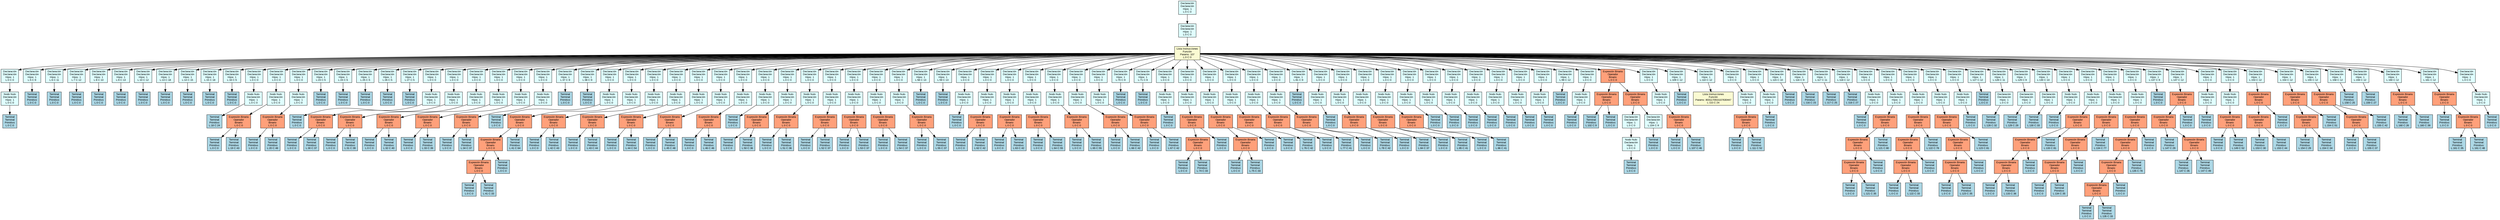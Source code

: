digraph AST {
    rankdir=TB;
    node [shape=box, style=filled, fontname="Arial", fontsize=10];
    edge [fontname="Arial", fontsize=8];
    
    node0 [label="Declaración\nDeclaración\nHijos: 1\nL:0 C:0", fillcolor="lightcyan"];
    node1 [label="Declaración\nDeclaración\nHijos: 1\nL:0 C:0", fillcolor="lightcyan"];
    node0 -> node1;
    node2 [label="Lista Instrucciones\nFunción\nParams: 107\nL:0 C:0", fillcolor="lightgoldenrodyellow"];
    node1 -> node2;
    node3 [label="Declaración\nDeclaración\nHijos: 1\nL:0 C:0", fillcolor="lightcyan"];
    node2 -> node3;
    node4 [label="Nodo Nulo\nDeclaración\nHijos: 1\nL:0 C:0", fillcolor="lightcyan"];
    node3 -> node4;
    node5 [label="Terminal\nTerminal\nPrimitivo\nL:0 C:0", fillcolor="lightblue"];
    node4 -> node5;
    node6 [label="Declaración\nDeclaración\nHijos: 1\nL:5 C:9", fillcolor="lightcyan"];
    node2 -> node6;
    node7 [label="Terminal\nTerminal\nPrimitivo\nL:0 C:0", fillcolor="lightblue"];
    node6 -> node7;
    node8 [label="Declaración\nDeclaración\nHijos: 1\nL:6 C:11", fillcolor="lightcyan"];
    node2 -> node8;
    node9 [label="Terminal\nTerminal\nPrimitivo\nL:0 C:0", fillcolor="lightblue"];
    node8 -> node9;
    node10 [label="Declaración\nDeclaración\nHijos: 1\nL:7 C:12", fillcolor="lightcyan"];
    node2 -> node10;
    node11 [label="Terminal\nTerminal\nPrimitivo\nL:0 C:0", fillcolor="lightblue"];
    node10 -> node11;
    node12 [label="Declaración\nDeclaración\nHijos: 1\nL:8 C:10", fillcolor="lightcyan"];
    node2 -> node12;
    node13 [label="Terminal\nTerminal\nPrimitivo\nL:0 C:0", fillcolor="lightblue"];
    node12 -> node13;
    node14 [label="Declaración\nDeclaración\nHijos: 1\nL:9 C:13", fillcolor="lightcyan"];
    node2 -> node14;
    node15 [label="Terminal\nTerminal\nPrimitivo\nL:0 C:0", fillcolor="lightblue"];
    node14 -> node15;
    node16 [label="Declaración\nDeclaración\nHijos: 1\nL:10 C:12", fillcolor="lightcyan"];
    node2 -> node16;
    node17 [label="Terminal\nTerminal\nPrimitivo\nL:0 C:0", fillcolor="lightblue"];
    node16 -> node17;
    node18 [label="Declaración\nDeclaración\nHijos: 1\nL:13 C:18", fillcolor="lightcyan"];
    node2 -> node18;
    node19 [label="Terminal\nTerminal\nPrimitivo\nL:0 C:0", fillcolor="lightblue"];
    node18 -> node19;
    node20 [label="Declaración\nDeclaración\nHijos: 1\nL:14 C:15", fillcolor="lightcyan"];
    node2 -> node20;
    node21 [label="Terminal\nTerminal\nPrimitivo\nL:0 C:0", fillcolor="lightblue"];
    node20 -> node21;
    node22 [label="Declaración\nDeclaración\nHijos: 1\nL:15 C:18", fillcolor="lightcyan"];
    node2 -> node22;
    node23 [label="Terminal\nTerminal\nPrimitivo\nL:0 C:0", fillcolor="lightblue"];
    node22 -> node23;
    node24 [label="Declaración\nDeclaración\nHijos: 1\nL:16 C:5", fillcolor="lightcyan"];
    node2 -> node24;
    node25 [label="Terminal\nTerminal\nPrimitivo\nL:0 C:0", fillcolor="lightblue"];
    node24 -> node25;
    node26 [label="Declaración\nDeclaración\nHijos: 1\nL:0 C:0", fillcolor="lightcyan"];
    node2 -> node26;
    node27 [label="Nodo Nulo\nDeclaración\nHijos: 1\nL:0 C:0", fillcolor="lightcyan"];
    node26 -> node27;
    node28 [label="Terminal\nTerminal\nPrimitivo\nL:18 C:24", fillcolor="lightblue"];
    node27 -> node28;
    node29 [label="Declaración\nDeclaración\nHijos: 1\nL:0 C:0", fillcolor="lightcyan"];
    node2 -> node29;
    node30 [label="Nodo Nulo\nDeclaración\nHijos: 1\nL:0 C:0", fillcolor="lightcyan"];
    node29 -> node30;
    node31 [label="Expresión Binaria\nOperador\nBinario\nL:0 C:0", fillcolor="lightsalmon"];
    node30 -> node31;
    node32 [label="Terminal\nTerminal\nPrimitivo\nL:0 C:0", fillcolor="lightblue"];
    node31 -> node32;
    node33 [label="Terminal\nTerminal\nPrimitivo\nL:19 C:43", fillcolor="lightblue"];
    node31 -> node33;
    node34 [label="Declaración\nDeclaración\nHijos: 1\nL:0 C:0", fillcolor="lightcyan"];
    node2 -> node34;
    node35 [label="Nodo Nulo\nDeclaración\nHijos: 1\nL:0 C:0", fillcolor="lightcyan"];
    node34 -> node35;
    node36 [label="Expresión Binaria\nOperador\nBinario\nL:0 C:0", fillcolor="lightsalmon"];
    node35 -> node36;
    node37 [label="Terminal\nTerminal\nPrimitivo\nL:0 C:0", fillcolor="lightblue"];
    node36 -> node37;
    node38 [label="Terminal\nTerminal\nPrimitivo\nL:20 C:48", fillcolor="lightblue"];
    node36 -> node38;
    node39 [label="Declaración\nDeclaración\nHijos: 1\nL:23 C:5", fillcolor="lightcyan"];
    node2 -> node39;
    node40 [label="Terminal\nTerminal\nPrimitivo\nL:0 C:0", fillcolor="lightblue"];
    node39 -> node40;
    node41 [label="Declaración\nDeclaración\nHijos: 1\nL:24 C:5", fillcolor="lightcyan"];
    node2 -> node41;
    node42 [label="Terminal\nTerminal\nPrimitivo\nL:0 C:0", fillcolor="lightblue"];
    node41 -> node42;
    node43 [label="Declaración\nDeclaración\nHijos: 1\nL:25 C:5", fillcolor="lightcyan"];
    node2 -> node43;
    node44 [label="Terminal\nTerminal\nPrimitivo\nL:0 C:0", fillcolor="lightblue"];
    node43 -> node44;
    node45 [label="Declaración\nDeclaración\nHijos: 1\nL:26 C:5", fillcolor="lightcyan"];
    node2 -> node45;
    node46 [label="Terminal\nTerminal\nPrimitivo\nL:0 C:0", fillcolor="lightblue"];
    node45 -> node46;
    node47 [label="Declaración\nDeclaración\nHijos: 1\nL:27 C:5", fillcolor="lightcyan"];
    node2 -> node47;
    node48 [label="Terminal\nTerminal\nPrimitivo\nL:0 C:0", fillcolor="lightblue"];
    node47 -> node48;
    node49 [label="Declaración\nDeclaración\nHijos: 1\nL:0 C:0", fillcolor="lightcyan"];
    node2 -> node49;
    node50 [label="Nodo Nulo\nDeclaración\nHijos: 1\nL:0 C:0", fillcolor="lightcyan"];
    node49 -> node50;
    node51 [label="Terminal\nTerminal\nPrimitivo\nL:0 C:0", fillcolor="lightblue"];
    node50 -> node51;
    node52 [label="Declaración\nDeclaración\nHijos: 1\nL:0 C:0", fillcolor="lightcyan"];
    node2 -> node52;
    node53 [label="Nodo Nulo\nDeclaración\nHijos: 1\nL:0 C:0", fillcolor="lightcyan"];
    node52 -> node53;
    node54 [label="Expresión Binaria\nOperador\nBinario\nL:0 C:0", fillcolor="lightsalmon"];
    node53 -> node54;
    node55 [label="Terminal\nTerminal\nPrimitivo\nL:0 C:0", fillcolor="lightblue"];
    node54 -> node55;
    node56 [label="Terminal\nTerminal\nPrimitivo\nL:30 C:37", fillcolor="lightblue"];
    node54 -> node56;
    node57 [label="Declaración\nDeclaración\nHijos: 1\nL:0 C:0", fillcolor="lightcyan"];
    node2 -> node57;
    node58 [label="Nodo Nulo\nDeclaración\nHijos: 1\nL:0 C:0", fillcolor="lightcyan"];
    node57 -> node58;
    node59 [label="Expresión Binaria\nOperador\nBinario\nL:0 C:0", fillcolor="lightsalmon"];
    node58 -> node59;
    node60 [label="Terminal\nTerminal\nPrimitivo\nL:0 C:0", fillcolor="lightblue"];
    node59 -> node60;
    node61 [label="Terminal\nTerminal\nPrimitivo\nL:31 C:39", fillcolor="lightblue"];
    node59 -> node61;
    node62 [label="Declaración\nDeclaración\nHijos: 1\nL:0 C:0", fillcolor="lightcyan"];
    node2 -> node62;
    node63 [label="Nodo Nulo\nDeclaración\nHijos: 1\nL:0 C:0", fillcolor="lightcyan"];
    node62 -> node63;
    node64 [label="Expresión Binaria\nOperador\nBinario\nL:0 C:0", fillcolor="lightsalmon"];
    node63 -> node64;
    node65 [label="Terminal\nTerminal\nPrimitivo\nL:0 C:0", fillcolor="lightblue"];
    node64 -> node65;
    node66 [label="Terminal\nTerminal\nPrimitivo\nL:32 C:40", fillcolor="lightblue"];
    node64 -> node66;
    node67 [label="Declaración\nDeclaración\nHijos: 1\nL:0 C:0", fillcolor="lightcyan"];
    node2 -> node67;
    node68 [label="Nodo Nulo\nDeclaración\nHijos: 1\nL:0 C:0", fillcolor="lightcyan"];
    node67 -> node68;
    node69 [label="Expresión Binaria\nOperador\nBinario\nL:0 C:0", fillcolor="lightsalmon"];
    node68 -> node69;
    node70 [label="Terminal\nTerminal\nPrimitivo\nL:0 C:0", fillcolor="lightblue"];
    node69 -> node70;
    node71 [label="Terminal\nTerminal\nPrimitivo\nL:33 C:39", fillcolor="lightblue"];
    node69 -> node71;
    node72 [label="Declaración\nDeclaración\nHijos: 1\nL:0 C:0", fillcolor="lightcyan"];
    node2 -> node72;
    node73 [label="Nodo Nulo\nDeclaración\nHijos: 1\nL:0 C:0", fillcolor="lightcyan"];
    node72 -> node73;
    node74 [label="Expresión Binaria\nOperador\nBinario\nL:0 C:0", fillcolor="lightsalmon"];
    node73 -> node74;
    node75 [label="Terminal\nTerminal\nPrimitivo\nL:0 C:0", fillcolor="lightblue"];
    node74 -> node75;
    node76 [label="Terminal\nTerminal\nPrimitivo\nL:34 C:37", fillcolor="lightblue"];
    node74 -> node76;
    node77 [label="Declaración\nDeclaración\nHijos: 1\nL:37 C:9", fillcolor="lightcyan"];
    node2 -> node77;
    node78 [label="Terminal\nTerminal\nPrimitivo\nL:0 C:0", fillcolor="lightblue"];
    node77 -> node78;
    node79 [label="Declaración\nDeclaración\nHijos: 1\nL:38 C:9", fillcolor="lightcyan"];
    node2 -> node79;
    node80 [label="Terminal\nTerminal\nPrimitivo\nL:0 C:0", fillcolor="lightblue"];
    node79 -> node80;
    node81 [label="Declaración\nDeclaración\nHijos: 1\nL:0 C:0", fillcolor="lightcyan"];
    node2 -> node81;
    node82 [label="Nodo Nulo\nDeclaración\nHijos: 1\nL:0 C:0", fillcolor="lightcyan"];
    node81 -> node82;
    node83 [label="Terminal\nTerminal\nPrimitivo\nL:0 C:0", fillcolor="lightblue"];
    node82 -> node83;
    node84 [label="Declaración\nDeclaración\nHijos: 1\nL:0 C:0", fillcolor="lightcyan"];
    node2 -> node84;
    node85 [label="Nodo Nulo\nDeclaración\nHijos: 1\nL:0 C:0", fillcolor="lightcyan"];
    node84 -> node85;
    node86 [label="Expresión Binaria\nOperador\nBinario\nL:0 C:0", fillcolor="lightsalmon"];
    node85 -> node86;
    node87 [label="Expresión Binaria\nOperador\nBinario\nL:0 C:0", fillcolor="lightsalmon"];
    node86 -> node87;
    node88 [label="Expresión Binaria\nOperador\nBinario\nL:0 C:0", fillcolor="lightsalmon"];
    node87 -> node88;
    node89 [label="Terminal\nTerminal\nPrimitivo\nL:0 C:0", fillcolor="lightblue"];
    node88 -> node89;
    node90 [label="Terminal\nTerminal\nPrimitivo\nL:41 C:33", fillcolor="lightblue"];
    node88 -> node90;
    node91 [label="Terminal\nTerminal\nPrimitivo\nL:0 C:0", fillcolor="lightblue"];
    node87 -> node91;
    node92 [label="Terminal\nTerminal\nPrimitivo\nL:41 C:64", fillcolor="lightblue"];
    node86 -> node92;
    node93 [label="Declaración\nDeclaración\nHijos: 1\nL:0 C:0", fillcolor="lightcyan"];
    node2 -> node93;
    node94 [label="Nodo Nulo\nDeclaración\nHijos: 1\nL:0 C:0", fillcolor="lightcyan"];
    node93 -> node94;
    node95 [label="Expresión Binaria\nOperador\nBinario\nL:0 C:0", fillcolor="lightsalmon"];
    node94 -> node95;
    node96 [label="Terminal\nTerminal\nPrimitivo\nL:0 C:0", fillcolor="lightblue"];
    node95 -> node96;
    node97 [label="Terminal\nTerminal\nPrimitivo\nL:42 C:43", fillcolor="lightblue"];
    node95 -> node97;
    node98 [label="Declaración\nDeclaración\nHijos: 1\nL:0 C:0", fillcolor="lightcyan"];
    node2 -> node98;
    node99 [label="Nodo Nulo\nDeclaración\nHijos: 1\nL:0 C:0", fillcolor="lightcyan"];
    node98 -> node99;
    node100 [label="Expresión Binaria\nOperador\nBinario\nL:0 C:0", fillcolor="lightsalmon"];
    node99 -> node100;
    node101 [label="Terminal\nTerminal\nPrimitivo\nL:0 C:0", fillcolor="lightblue"];
    node100 -> node101;
    node102 [label="Terminal\nTerminal\nPrimitivo\nL:43 C:44", fillcolor="lightblue"];
    node100 -> node102;
    node103 [label="Declaración\nDeclaración\nHijos: 1\nL:0 C:0", fillcolor="lightcyan"];
    node2 -> node103;
    node104 [label="Nodo Nulo\nDeclaración\nHijos: 1\nL:0 C:0", fillcolor="lightcyan"];
    node103 -> node104;
    node105 [label="Expresión Binaria\nOperador\nBinario\nL:0 C:0", fillcolor="lightsalmon"];
    node104 -> node105;
    node106 [label="Terminal\nTerminal\nPrimitivo\nL:0 C:0", fillcolor="lightblue"];
    node105 -> node106;
    node107 [label="Terminal\nTerminal\nPrimitivo\nL:44 C:54", fillcolor="lightblue"];
    node105 -> node107;
    node108 [label="Declaración\nDeclaración\nHijos: 1\nL:0 C:0", fillcolor="lightcyan"];
    node2 -> node108;
    node109 [label="Nodo Nulo\nDeclaración\nHijos: 1\nL:0 C:0", fillcolor="lightcyan"];
    node108 -> node109;
    node110 [label="Expresión Binaria\nOperador\nBinario\nL:0 C:0", fillcolor="lightsalmon"];
    node109 -> node110;
    node111 [label="Terminal\nTerminal\nPrimitivo\nL:0 C:0", fillcolor="lightblue"];
    node110 -> node111;
    node112 [label="Terminal\nTerminal\nPrimitivo\nL:45 C:48", fillcolor="lightblue"];
    node110 -> node112;
    node113 [label="Declaración\nDeclaración\nHijos: 1\nL:0 C:0", fillcolor="lightcyan"];
    node2 -> node113;
    node114 [label="Nodo Nulo\nDeclaración\nHijos: 1\nL:0 C:0", fillcolor="lightcyan"];
    node113 -> node114;
    node115 [label="Expresión Binaria\nOperador\nBinario\nL:0 C:0", fillcolor="lightsalmon"];
    node114 -> node115;
    node116 [label="Terminal\nTerminal\nPrimitivo\nL:0 C:0", fillcolor="lightblue"];
    node115 -> node116;
    node117 [label="Terminal\nTerminal\nPrimitivo\nL:46 C:46", fillcolor="lightblue"];
    node115 -> node117;
    node118 [label="Declaración\nDeclaración\nHijos: 1\nL:0 C:0", fillcolor="lightcyan"];
    node2 -> node118;
    node119 [label="Nodo Nulo\nDeclaración\nHijos: 1\nL:0 C:0", fillcolor="lightcyan"];
    node118 -> node119;
    node120 [label="Terminal\nTerminal\nPrimitivo\nL:0 C:0", fillcolor="lightblue"];
    node119 -> node120;
    node121 [label="Declaración\nDeclaración\nHijos: 1\nL:0 C:0", fillcolor="lightcyan"];
    node2 -> node121;
    node122 [label="Nodo Nulo\nDeclaración\nHijos: 1\nL:0 C:0", fillcolor="lightcyan"];
    node121 -> node122;
    node123 [label="Expresión Binaria\nOperador\nBinario\nL:0 C:0", fillcolor="lightsalmon"];
    node122 -> node123;
    node124 [label="Terminal\nTerminal\nPrimitivo\nL:0 C:0", fillcolor="lightblue"];
    node123 -> node124;
    node125 [label="Terminal\nTerminal\nPrimitivo\nL:50 C:36", fillcolor="lightblue"];
    node123 -> node125;
    node126 [label="Declaración\nDeclaración\nHijos: 1\nL:0 C:0", fillcolor="lightcyan"];
    node2 -> node126;
    node127 [label="Nodo Nulo\nDeclaración\nHijos: 1\nL:0 C:0", fillcolor="lightcyan"];
    node126 -> node127;
    node128 [label="Expresión Binaria\nOperador\nBinario\nL:0 C:0", fillcolor="lightsalmon"];
    node127 -> node128;
    node129 [label="Terminal\nTerminal\nPrimitivo\nL:0 C:0", fillcolor="lightblue"];
    node128 -> node129;
    node130 [label="Terminal\nTerminal\nPrimitivo\nL:51 C:36", fillcolor="lightblue"];
    node128 -> node130;
    node131 [label="Declaración\nDeclaración\nHijos: 1\nL:0 C:0", fillcolor="lightcyan"];
    node2 -> node131;
    node132 [label="Nodo Nulo\nDeclaración\nHijos: 1\nL:0 C:0", fillcolor="lightcyan"];
    node131 -> node132;
    node133 [label="Expresión Binaria\nOperador\nBinario\nL:0 C:0", fillcolor="lightsalmon"];
    node132 -> node133;
    node134 [label="Terminal\nTerminal\nPrimitivo\nL:0 C:0", fillcolor="lightblue"];
    node133 -> node134;
    node135 [label="Terminal\nTerminal\nPrimitivo\nL:52 C:37", fillcolor="lightblue"];
    node133 -> node135;
    node136 [label="Declaración\nDeclaración\nHijos: 1\nL:0 C:0", fillcolor="lightcyan"];
    node2 -> node136;
    node137 [label="Nodo Nulo\nDeclaración\nHijos: 1\nL:0 C:0", fillcolor="lightcyan"];
    node136 -> node137;
    node138 [label="Expresión Binaria\nOperador\nBinario\nL:0 C:0", fillcolor="lightsalmon"];
    node137 -> node138;
    node139 [label="Terminal\nTerminal\nPrimitivo\nL:0 C:0", fillcolor="lightblue"];
    node138 -> node139;
    node140 [label="Terminal\nTerminal\nPrimitivo\nL:53 C:37", fillcolor="lightblue"];
    node138 -> node140;
    node141 [label="Declaración\nDeclaración\nHijos: 1\nL:0 C:0", fillcolor="lightcyan"];
    node2 -> node141;
    node142 [label="Nodo Nulo\nDeclaración\nHijos: 1\nL:0 C:0", fillcolor="lightcyan"];
    node141 -> node142;
    node143 [label="Expresión Binaria\nOperador\nBinario\nL:0 C:0", fillcolor="lightsalmon"];
    node142 -> node143;
    node144 [label="Terminal\nTerminal\nPrimitivo\nL:0 C:0", fillcolor="lightblue"];
    node143 -> node144;
    node145 [label="Terminal\nTerminal\nPrimitivo\nL:54 C:37", fillcolor="lightblue"];
    node143 -> node145;
    node146 [label="Declaración\nDeclaración\nHijos: 1\nL:0 C:0", fillcolor="lightcyan"];
    node2 -> node146;
    node147 [label="Nodo Nulo\nDeclaración\nHijos: 1\nL:0 C:0", fillcolor="lightcyan"];
    node146 -> node147;
    node148 [label="Expresión Binaria\nOperador\nBinario\nL:0 C:0", fillcolor="lightsalmon"];
    node147 -> node148;
    node149 [label="Terminal\nTerminal\nPrimitivo\nL:0 C:0", fillcolor="lightblue"];
    node148 -> node149;
    node150 [label="Terminal\nTerminal\nPrimitivo\nL:55 C:37", fillcolor="lightblue"];
    node148 -> node150;
    node151 [label="Declaración\nDeclaración\nHijos: 1\nL:58 C:13", fillcolor="lightcyan"];
    node2 -> node151;
    node152 [label="Terminal\nTerminal\nPrimitivo\nL:0 C:0", fillcolor="lightblue"];
    node151 -> node152;
    node153 [label="Declaración\nDeclaración\nHijos: 1\nL:59 C:13", fillcolor="lightcyan"];
    node2 -> node153;
    node154 [label="Terminal\nTerminal\nPrimitivo\nL:0 C:0", fillcolor="lightblue"];
    node153 -> node154;
    node155 [label="Declaración\nDeclaración\nHijos: 1\nL:0 C:0", fillcolor="lightcyan"];
    node2 -> node155;
    node156 [label="Nodo Nulo\nDeclaración\nHijos: 1\nL:0 C:0", fillcolor="lightcyan"];
    node155 -> node156;
    node157 [label="Terminal\nTerminal\nPrimitivo\nL:0 C:0", fillcolor="lightblue"];
    node156 -> node157;
    node158 [label="Declaración\nDeclaración\nHijos: 1\nL:0 C:0", fillcolor="lightcyan"];
    node2 -> node158;
    node159 [label="Nodo Nulo\nDeclaración\nHijos: 1\nL:0 C:0", fillcolor="lightcyan"];
    node158 -> node159;
    node160 [label="Expresión Binaria\nOperador\nBinario\nL:0 C:0", fillcolor="lightsalmon"];
    node159 -> node160;
    node161 [label="Terminal\nTerminal\nPrimitivo\nL:0 C:0", fillcolor="lightblue"];
    node160 -> node161;
    node162 [label="Terminal\nTerminal\nPrimitivo\nL:62 C:42", fillcolor="lightblue"];
    node160 -> node162;
    node163 [label="Declaración\nDeclaración\nHijos: 1\nL:0 C:0", fillcolor="lightcyan"];
    node2 -> node163;
    node164 [label="Nodo Nulo\nDeclaración\nHijos: 1\nL:0 C:0", fillcolor="lightcyan"];
    node163 -> node164;
    node165 [label="Expresión Binaria\nOperador\nBinario\nL:0 C:0", fillcolor="lightsalmon"];
    node164 -> node165;
    node166 [label="Terminal\nTerminal\nPrimitivo\nL:0 C:0", fillcolor="lightblue"];
    node165 -> node166;
    node167 [label="Terminal\nTerminal\nPrimitivo\nL:63 C:42", fillcolor="lightblue"];
    node165 -> node167;
    node168 [label="Declaración\nDeclaración\nHijos: 1\nL:0 C:0", fillcolor="lightcyan"];
    node2 -> node168;
    node169 [label="Nodo Nulo\nDeclaración\nHijos: 1\nL:0 C:0", fillcolor="lightcyan"];
    node168 -> node169;
    node170 [label="Expresión Binaria\nOperador\nBinario\nL:0 C:0", fillcolor="lightsalmon"];
    node169 -> node170;
    node171 [label="Terminal\nTerminal\nPrimitivo\nL:0 C:0", fillcolor="lightblue"];
    node170 -> node171;
    node172 [label="Terminal\nTerminal\nPrimitivo\nL:64 C:55", fillcolor="lightblue"];
    node170 -> node172;
    node173 [label="Declaración\nDeclaración\nHijos: 1\nL:0 C:0", fillcolor="lightcyan"];
    node2 -> node173;
    node174 [label="Nodo Nulo\nDeclaración\nHijos: 1\nL:0 C:0", fillcolor="lightcyan"];
    node173 -> node174;
    node175 [label="Expresión Binaria\nOperador\nBinario\nL:0 C:0", fillcolor="lightsalmon"];
    node174 -> node175;
    node176 [label="Terminal\nTerminal\nPrimitivo\nL:0 C:0", fillcolor="lightblue"];
    node175 -> node176;
    node177 [label="Terminal\nTerminal\nPrimitivo\nL:65 C:55", fillcolor="lightblue"];
    node175 -> node177;
    node178 [label="Declaración\nDeclaración\nHijos: 1\nL:0 C:0", fillcolor="lightcyan"];
    node2 -> node178;
    node179 [label="Nodo Nulo\nDeclaración\nHijos: 1\nL:0 C:0", fillcolor="lightcyan"];
    node178 -> node179;
    node180 [label="Expresión Binaria\nOperador\nBinario\nL:0 C:0", fillcolor="lightsalmon"];
    node179 -> node180;
    node181 [label="Terminal\nTerminal\nPrimitivo\nL:0 C:0", fillcolor="lightblue"];
    node180 -> node181;
    node182 [label="Terminal\nTerminal\nPrimitivo\nL:66 C:42", fillcolor="lightblue"];
    node180 -> node182;
    node183 [label="Declaración\nDeclaración\nHijos: 1\nL:0 C:0", fillcolor="lightcyan"];
    node2 -> node183;
    node184 [label="Nodo Nulo\nDeclaración\nHijos: 1\nL:0 C:0", fillcolor="lightcyan"];
    node183 -> node184;
    node185 [label="Expresión Binaria\nOperador\nBinario\nL:0 C:0", fillcolor="lightsalmon"];
    node184 -> node185;
    node186 [label="Terminal\nTerminal\nPrimitivo\nL:0 C:0", fillcolor="lightblue"];
    node185 -> node186;
    node187 [label="Terminal\nTerminal\nPrimitivo\nL:67 C:42", fillcolor="lightblue"];
    node185 -> node187;
    node188 [label="Declaración\nDeclaración\nHijos: 1\nL:70 C:9", fillcolor="lightcyan"];
    node2 -> node188;
    node189 [label="Terminal\nTerminal\nPrimitivo\nL:0 C:0", fillcolor="lightblue"];
    node188 -> node189;
    node190 [label="Declaración\nDeclaración\nHijos: 1\nL:71 C:9", fillcolor="lightcyan"];
    node2 -> node190;
    node191 [label="Terminal\nTerminal\nPrimitivo\nL:0 C:0", fillcolor="lightblue"];
    node190 -> node191;
    node192 [label="Declaración\nDeclaración\nHijos: 1\nL:0 C:0", fillcolor="lightcyan"];
    node2 -> node192;
    node193 [label="Nodo Nulo\nDeclaración\nHijos: 1\nL:0 C:0", fillcolor="lightcyan"];
    node192 -> node193;
    node194 [label="Terminal\nTerminal\nPrimitivo\nL:0 C:0", fillcolor="lightblue"];
    node193 -> node194;
    node195 [label="Declaración\nDeclaración\nHijos: 1\nL:0 C:0", fillcolor="lightcyan"];
    node2 -> node195;
    node196 [label="Nodo Nulo\nDeclaración\nHijos: 1\nL:0 C:0", fillcolor="lightcyan"];
    node195 -> node196;
    node197 [label="Expresión Binaria\nOperador\nBinario\nL:0 C:0", fillcolor="lightsalmon"];
    node196 -> node197;
    node198 [label="Expresión Binaria\nOperador\nBinario\nL:0 C:0", fillcolor="lightsalmon"];
    node197 -> node198;
    node199 [label="Terminal\nTerminal\nPrimitivo\nL:0 C:0", fillcolor="lightblue"];
    node198 -> node199;
    node200 [label="Terminal\nTerminal\nPrimitivo\nL:74 C:33", fillcolor="lightblue"];
    node198 -> node200;
    node201 [label="Terminal\nTerminal\nPrimitivo\nL:0 C:0", fillcolor="lightblue"];
    node197 -> node201;
    node202 [label="Declaración\nDeclaración\nHijos: 1\nL:0 C:0", fillcolor="lightcyan"];
    node2 -> node202;
    node203 [label="Nodo Nulo\nDeclaración\nHijos: 1\nL:0 C:0", fillcolor="lightcyan"];
    node202 -> node203;
    node204 [label="Expresión Binaria\nOperador\nBinario\nL:0 C:0", fillcolor="lightsalmon"];
    node203 -> node204;
    node205 [label="Expresión Binaria\nOperador\nBinario\nL:0 C:0", fillcolor="lightsalmon"];
    node204 -> node205;
    node206 [label="Terminal\nTerminal\nPrimitivo\nL:0 C:0", fillcolor="lightblue"];
    node205 -> node206;
    node207 [label="Terminal\nTerminal\nPrimitivo\nL:75 C:33", fillcolor="lightblue"];
    node205 -> node207;
    node208 [label="Terminal\nTerminal\nPrimitivo\nL:0 C:0", fillcolor="lightblue"];
    node204 -> node208;
    node209 [label="Declaración\nDeclaración\nHijos: 1\nL:0 C:0", fillcolor="lightcyan"];
    node2 -> node209;
    node210 [label="Nodo Nulo\nDeclaración\nHijos: 1\nL:0 C:0", fillcolor="lightcyan"];
    node209 -> node210;
    node211 [label="Expresión Binaria\nOperador\nBinario\nL:0 C:0", fillcolor="lightsalmon"];
    node210 -> node211;
    node212 [label="Terminal\nTerminal\nPrimitivo\nL:0 C:0", fillcolor="lightblue"];
    node211 -> node212;
    node213 [label="Terminal\nTerminal\nPrimitivo\nL:76 C:42", fillcolor="lightblue"];
    node211 -> node213;
    node214 [label="Declaración\nDeclaración\nHijos: 1\nL:0 C:0", fillcolor="lightcyan"];
    node2 -> node214;
    node215 [label="Nodo Nulo\nDeclaración\nHijos: 1\nL:0 C:0", fillcolor="lightcyan"];
    node214 -> node215;
    node216 [label="Expresión Binaria\nOperador\nBinario\nL:0 C:0", fillcolor="lightsalmon"];
    node215 -> node216;
    node217 [label="Terminal\nTerminal\nPrimitivo\nL:0 C:0", fillcolor="lightblue"];
    node216 -> node217;
    node218 [label="Terminal\nTerminal\nPrimitivo\nL:77 C:41", fillcolor="lightblue"];
    node216 -> node218;
    node219 [label="Declaración\nDeclaración\nHijos: 1\nL:0 C:0", fillcolor="lightcyan"];
    node2 -> node219;
    node220 [label="Nodo Nulo\nDeclaración\nHijos: 1\nL:0 C:0", fillcolor="lightcyan"];
    node219 -> node220;
    node221 [label="Expresión Binaria\nOperador\nBinario\nL:0 C:0", fillcolor="lightsalmon"];
    node220 -> node221;
    node222 [label="Terminal\nTerminal\nPrimitivo\nL:0 C:0", fillcolor="lightblue"];
    node221 -> node222;
    node223 [label="Terminal\nTerminal\nPrimitivo\nL:78 C:42", fillcolor="lightblue"];
    node221 -> node223;
    node224 [label="Declaración\nDeclaración\nHijos: 1\nL:81 C:9", fillcolor="lightcyan"];
    node2 -> node224;
    node225 [label="Terminal\nTerminal\nPrimitivo\nL:0 C:0", fillcolor="lightblue"];
    node224 -> node225;
    node226 [label="Declaración\nDeclaración\nHijos: 1\nL:0 C:0", fillcolor="lightcyan"];
    node2 -> node226;
    node227 [label="Nodo Nulo\nDeclaración\nHijos: 1\nL:0 C:0", fillcolor="lightcyan"];
    node226 -> node227;
    node228 [label="Terminal\nTerminal\nPrimitivo\nL:0 C:0", fillcolor="lightblue"];
    node227 -> node228;
    node229 [label="Declaración\nDeclaración\nHijos: 1\nL:0 C:0", fillcolor="lightcyan"];
    node2 -> node229;
    node230 [label="Nodo Nulo\nDeclaración\nHijos: 1\nL:0 C:0", fillcolor="lightcyan"];
    node229 -> node230;
    node231 [label="Expresión Binaria\nOperador\nBinario\nL:0 C:0", fillcolor="lightsalmon"];
    node230 -> node231;
    node232 [label="Terminal\nTerminal\nPrimitivo\nL:0 C:0", fillcolor="lightblue"];
    node231 -> node232;
    node233 [label="Terminal\nTerminal\nPrimitivo\nL:84 C:37", fillcolor="lightblue"];
    node231 -> node233;
    node234 [label="Declaración\nDeclaración\nHijos: 1\nL:0 C:0", fillcolor="lightcyan"];
    node2 -> node234;
    node235 [label="Nodo Nulo\nDeclaración\nHijos: 1\nL:0 C:0", fillcolor="lightcyan"];
    node234 -> node235;
    node236 [label="Expresión Binaria\nOperador\nBinario\nL:0 C:0", fillcolor="lightsalmon"];
    node235 -> node236;
    node237 [label="Terminal\nTerminal\nPrimitivo\nL:0 C:0", fillcolor="lightblue"];
    node236 -> node237;
    node238 [label="Terminal\nTerminal\nPrimitivo\nL:85 C:41", fillcolor="lightblue"];
    node236 -> node238;
    node239 [label="Declaración\nDeclaración\nHijos: 1\nL:0 C:0", fillcolor="lightcyan"];
    node2 -> node239;
    node240 [label="Nodo Nulo\nDeclaración\nHijos: 1\nL:0 C:0", fillcolor="lightcyan"];
    node239 -> node240;
    node241 [label="Expresión Binaria\nOperador\nBinario\nL:0 C:0", fillcolor="lightsalmon"];
    node240 -> node241;
    node242 [label="Terminal\nTerminal\nPrimitivo\nL:0 C:0", fillcolor="lightblue"];
    node241 -> node242;
    node243 [label="Terminal\nTerminal\nPrimitivo\nL:86 C:41", fillcolor="lightblue"];
    node241 -> node243;
    node244 [label="Declaración\nDeclaración\nHijos: 1\nL:0 C:0", fillcolor="lightcyan"];
    node2 -> node244;
    node245 [label="Nodo Nulo\nDeclaración\nHijos: 1\nL:0 C:0", fillcolor="lightcyan"];
    node244 -> node245;
    node246 [label="Terminal\nTerminal\nPrimitivo\nL:0 C:0", fillcolor="lightblue"];
    node245 -> node246;
    node247 [label="Declaración\nDeclaración\nHijos: 1\nL:0 C:0", fillcolor="lightcyan"];
    node2 -> node247;
    node248 [label="Nodo Nulo\nDeclaración\nHijos: 1\nL:0 C:0", fillcolor="lightcyan"];
    node247 -> node248;
    node249 [label="Terminal\nTerminal\nPrimitivo\nL:0 C:0", fillcolor="lightblue"];
    node248 -> node249;
    node250 [label="Declaración\nDeclaración\nHijos: 1\nL:0 C:0", fillcolor="lightcyan"];
    node2 -> node250;
    node251 [label="Nodo Nulo\nDeclaración\nHijos: 1\nL:0 C:0", fillcolor="lightcyan"];
    node250 -> node251;
    node252 [label="Terminal\nTerminal\nPrimitivo\nL:0 C:0", fillcolor="lightblue"];
    node251 -> node252;
    node253 [label="Declaración\nDeclaración\nHijos: 1\nL:0 C:0", fillcolor="lightcyan"];
    node2 -> node253;
    node254 [label="Nodo Nulo\nDeclaración\nHijos: 1\nL:0 C:0", fillcolor="lightcyan"];
    node253 -> node254;
    node255 [label="Terminal\nTerminal\nPrimitivo\nL:0 C:0", fillcolor="lightblue"];
    node254 -> node255;
    node256 [label="Declaración\nDeclaración\nHijos: 1\nL:0 C:0", fillcolor="lightcyan"];
    node2 -> node256;
    node257 [label="Nodo Nulo\nDeclaración\nHijos: 1\nL:0 C:0", fillcolor="lightcyan"];
    node256 -> node257;
    node258 [label="Terminal\nTerminal\nPrimitivo\nL:0 C:0", fillcolor="lightblue"];
    node257 -> node258;
    node259 [label="Declaración\nDeclaración\nHijos: 1\nL:0 C:0", fillcolor="lightcyan"];
    node2 -> node259;
    node260 [label="Nodo Nulo\nDeclaración\nHijos: 1\nL:0 C:0", fillcolor="lightcyan"];
    node259 -> node260;
    node261 [label="Terminal\nTerminal\nPrimitivo\nL:0 C:0", fillcolor="lightblue"];
    node260 -> node261;
    node262 [label="Declaración\nDeclaración\nHijos: 1\nL:0 C:0", fillcolor="lightcyan"];
    node2 -> node262;
    node263 [label="Nodo Nulo\nDeclaración\nHijos: 1\nL:0 C:0", fillcolor="lightcyan"];
    node262 -> node263;
    node264 [label="Terminal\nTerminal\nPrimitivo\nL:0 C:0", fillcolor="lightblue"];
    node263 -> node264;
    node265 [label="Declaración\nDeclaración\nHijos: 1\nL:99 C:12", fillcolor="lightcyan"];
    node2 -> node265;
    node266 [label="Terminal\nTerminal\nPrimitivo\nL:0 C:0", fillcolor="lightblue"];
    node265 -> node266;
    node267 [label="Declaración\nDeclaración\nHijos: 1\nL:0 C:0", fillcolor="lightcyan"];
    node2 -> node267;
    node268 [label="Nodo Nulo\nDeclaración\nHijos: 1\nL:0 C:0", fillcolor="lightcyan"];
    node267 -> node268;
    node269 [label="Terminal\nTerminal\nPrimitivo\nL:0 C:0", fillcolor="lightblue"];
    node268 -> node269;
    node270 [label="Expresión Binaria\nOperador\nBinario\nL:0 C:0", fillcolor="lightsalmon"];
    node2 -> node270;
    node271 [label="Expresión Binaria\nOperador\nBinario\nL:0 C:0", fillcolor="lightsalmon"];
    node270 -> node271;
    node272 [label="Terminal\nTerminal\nPrimitivo\nL:102 C:9", fillcolor="lightblue"];
    node271 -> node272;
    node273 [label="Terminal\nTerminal\nPrimitivo\nL:0 C:0", fillcolor="lightblue"];
    node271 -> node273;
    node274 [label="Expresión Binaria\nOperador\nBinario\nL:0 C:0", fillcolor="lightsalmon"];
    node270 -> node274;
    node275 [label="Declaración\nDeclaración\nHijos: 1\nL:0 C:0", fillcolor="lightcyan"];
    node274 -> node275;
    node276 [label="Nodo Nulo\nDeclaración\nHijos: 1\nL:0 C:0", fillcolor="lightcyan"];
    node275 -> node276;
    node277 [label="Terminal\nTerminal\nPrimitivo\nL:0 C:0", fillcolor="lightblue"];
    node276 -> node277;
    node278 [label="Declaración\nDeclaración\nHijos: 1\nL:104 C:9", fillcolor="lightcyan"];
    node274 -> node278;
    node279 [label="Terminal\nTerminal\nPrimitivo\nL:0 C:0", fillcolor="lightblue"];
    node278 -> node279;
    node280 [label="Declaración\nDeclaración\nHijos: 1\nL:0 C:0", fillcolor="lightcyan"];
    node2 -> node280;
    node281 [label="Nodo Nulo\nDeclaración\nHijos: 1\nL:0 C:0", fillcolor="lightcyan"];
    node280 -> node281;
    node282 [label="Expresión Binaria\nOperador\nBinario\nL:0 C:0", fillcolor="lightsalmon"];
    node281 -> node282;
    node283 [label="Terminal\nTerminal\nPrimitivo\nL:0 C:0", fillcolor="lightblue"];
    node282 -> node283;
    node284 [label="Terminal\nTerminal\nPrimitivo\nL:107 C:46", fillcolor="lightblue"];
    node282 -> node284;
    node285 [label="Declaración\nDeclaración\nHijos: 1\nL:109 C:12", fillcolor="lightcyan"];
    node2 -> node285;
    node286 [label="Terminal\nTerminal\nPrimitivo\nL:0 C:0", fillcolor="lightblue"];
    node285 -> node286;
    node287 [label="Declaración\nDeclaración\nHijos: 1\nL:110 C:12", fillcolor="lightcyan"];
    node2 -> node287;
    node288 [label="Lista Instrucciones\nFunción\nParams: 8031170915107630447\nL:110 C:24", fillcolor="lightgoldenrodyellow"];
    node287 -> node288;
    node289 [label="Declaración\nDeclaración\nHijos: 1\nL:0 C:0", fillcolor="lightcyan"];
    node2 -> node289;
    node290 [label="Nodo Nulo\nDeclaración\nHijos: 1\nL:0 C:0", fillcolor="lightcyan"];
    node289 -> node290;
    node291 [label="Expresión Binaria\nOperador\nBinario\nL:0 C:0", fillcolor="lightsalmon"];
    node290 -> node291;
    node292 [label="Terminal\nTerminal\nPrimitivo\nL:0 C:0", fillcolor="lightblue"];
    node291 -> node292;
    node293 [label="Terminal\nTerminal\nPrimitivo\nL:111 C:52", fillcolor="lightblue"];
    node291 -> node293;
    node294 [label="Declaración\nDeclaración\nHijos: 1\nL:0 C:0", fillcolor="lightcyan"];
    node2 -> node294;
    node295 [label="Nodo Nulo\nDeclaración\nHijos: 1\nL:0 C:0", fillcolor="lightcyan"];
    node294 -> node295;
    node296 [label="Terminal\nTerminal\nPrimitivo\nL:0 C:0", fillcolor="lightblue"];
    node295 -> node296;
    node297 [label="Declaración\nDeclaración\nHijos: 1\nL:115 C:10", fillcolor="lightcyan"];
    node2 -> node297;
    node298 [label="Terminal\nTerminal\nPrimitivo\nL:0 C:0", fillcolor="lightblue"];
    node297 -> node298;
    node299 [label="Declaración\nDeclaración\nHijos: 1\nL:116 C:9", fillcolor="lightcyan"];
    node2 -> node299;
    node300 [label="Terminal\nTerminal\nPrimitivo\nL:116 C:23", fillcolor="lightblue"];
    node299 -> node300;
    node301 [label="Declaración\nDeclaración\nHijos: 1\nL:117 C:11", fillcolor="lightcyan"];
    node2 -> node301;
    node302 [label="Terminal\nTerminal\nPrimitivo\nL:117 C:25", fillcolor="lightblue"];
    node301 -> node302;
    node303 [label="Declaración\nDeclaración\nHijos: 1\nL:118 C:12", fillcolor="lightcyan"];
    node2 -> node303;
    node304 [label="Terminal\nTerminal\nPrimitivo\nL:118 C:27", fillcolor="lightblue"];
    node303 -> node304;
    node305 [label="Declaración\nDeclaración\nHijos: 1\nL:0 C:0", fillcolor="lightcyan"];
    node2 -> node305;
    node306 [label="Nodo Nulo\nDeclaración\nHijos: 1\nL:0 C:0", fillcolor="lightcyan"];
    node305 -> node306;
    node307 [label="Terminal\nTerminal\nPrimitivo\nL:0 C:0", fillcolor="lightblue"];
    node306 -> node307;
    node308 [label="Declaración\nDeclaración\nHijos: 1\nL:0 C:0", fillcolor="lightcyan"];
    node2 -> node308;
    node309 [label="Nodo Nulo\nDeclaración\nHijos: 1\nL:0 C:0", fillcolor="lightcyan"];
    node308 -> node309;
    node310 [label="Expresión Binaria\nOperador\nBinario\nL:0 C:0", fillcolor="lightsalmon"];
    node309 -> node310;
    node311 [label="Expresión Binaria\nOperador\nBinario\nL:0 C:0", fillcolor="lightsalmon"];
    node310 -> node311;
    node312 [label="Expresión Binaria\nOperador\nBinario\nL:0 C:0", fillcolor="lightsalmon"];
    node311 -> node312;
    node313 [label="Terminal\nTerminal\nPrimitivo\nL:0 C:0", fillcolor="lightblue"];
    node312 -> node313;
    node314 [label="Terminal\nTerminal\nPrimitivo\nL:121 C:35", fillcolor="lightblue"];
    node312 -> node314;
    node315 [label="Terminal\nTerminal\nPrimitivo\nL:0 C:0", fillcolor="lightblue"];
    node311 -> node315;
    node316 [label="Terminal\nTerminal\nPrimitivo\nL:121 C:80", fillcolor="lightblue"];
    node310 -> node316;
    node317 [label="Declaración\nDeclaración\nHijos: 1\nL:0 C:0", fillcolor="lightcyan"];
    node2 -> node317;
    node318 [label="Nodo Nulo\nDeclaración\nHijos: 1\nL:0 C:0", fillcolor="lightcyan"];
    node317 -> node318;
    node319 [label="Expresión Binaria\nOperador\nBinario\nL:0 C:0", fillcolor="lightsalmon"];
    node318 -> node319;
    node320 [label="Expresión Binaria\nOperador\nBinario\nL:0 C:0", fillcolor="lightsalmon"];
    node319 -> node320;
    node321 [label="Expresión Binaria\nOperador\nBinario\nL:0 C:0", fillcolor="lightsalmon"];
    node320 -> node321;
    node322 [label="Terminal\nTerminal\nPrimitivo\nL:0 C:0", fillcolor="lightblue"];
    node321 -> node322;
    node323 [label="Terminal\nTerminal\nPrimitivo\nL:122 C:33", fillcolor="lightblue"];
    node321 -> node323;
    node324 [label="Terminal\nTerminal\nPrimitivo\nL:0 C:0", fillcolor="lightblue"];
    node320 -> node324;
    node325 [label="Terminal\nTerminal\nPrimitivo\nL:122 C:78", fillcolor="lightblue"];
    node319 -> node325;
    node326 [label="Declaración\nDeclaración\nHijos: 1\nL:0 C:0", fillcolor="lightcyan"];
    node2 -> node326;
    node327 [label="Nodo Nulo\nDeclaración\nHijos: 1\nL:0 C:0", fillcolor="lightcyan"];
    node326 -> node327;
    node328 [label="Expresión Binaria\nOperador\nBinario\nL:0 C:0", fillcolor="lightsalmon"];
    node327 -> node328;
    node329 [label="Expresión Binaria\nOperador\nBinario\nL:0 C:0", fillcolor="lightsalmon"];
    node328 -> node329;
    node330 [label="Expresión Binaria\nOperador\nBinario\nL:0 C:0", fillcolor="lightsalmon"];
    node329 -> node330;
    node331 [label="Terminal\nTerminal\nPrimitivo\nL:0 C:0", fillcolor="lightblue"];
    node330 -> node331;
    node332 [label="Terminal\nTerminal\nPrimitivo\nL:123 C:35", fillcolor="lightblue"];
    node330 -> node332;
    node333 [label="Terminal\nTerminal\nPrimitivo\nL:0 C:0", fillcolor="lightblue"];
    node329 -> node333;
    node334 [label="Terminal\nTerminal\nPrimitivo\nL:123 C:81", fillcolor="lightblue"];
    node328 -> node334;
    node335 [label="Declaración\nDeclaración\nHijos: 1\nL:0 C:0", fillcolor="lightcyan"];
    node2 -> node335;
    node336 [label="Nodo Nulo\nDeclaración\nHijos: 1\nL:0 C:0", fillcolor="lightcyan"];
    node335 -> node336;
    node337 [label="Terminal\nTerminal\nPrimitivo\nL:0 C:0", fillcolor="lightblue"];
    node336 -> node337;
    node338 [label="Declaración\nDeclaración\nHijos: 1\nL:127 C:12", fillcolor="lightcyan"];
    node2 -> node338;
    node339 [label="Terminal\nTerminal\nPrimitivo\nL:0 C:0", fillcolor="lightblue"];
    node338 -> node339;
    node340 [label="Declaración\nDeclaración\nHijos: 1\nL:128 C:11", fillcolor="lightcyan"];
    node2 -> node340;
    node341 [label="Declaración\nDeclaración\nHijos: 1\nL:0 C:0", fillcolor="lightcyan"];
    node340 -> node341;
    node342 [label="Terminal\nTerminal\nPrimitivo\nL:128 C:32", fillcolor="lightblue"];
    node341 -> node342;
    node343 [label="Declaración\nDeclaración\nHijos: 1\nL:129 C:9", fillcolor="lightcyan"];
    node2 -> node343;
    node344 [label="Declaración\nDeclaración\nHijos: 1\nL:0 C:0", fillcolor="lightcyan"];
    node343 -> node344;
    node345 [label="Terminal\nTerminal\nPrimitivo\nL:129 C:29", fillcolor="lightblue"];
    node344 -> node345;
    node346 [label="Declaración\nDeclaración\nHijos: 1\nL:130 C:10", fillcolor="lightcyan"];
    node2 -> node346;
    node347 [label="Declaración\nDeclaración\nHijos: 1\nL:0 C:0", fillcolor="lightcyan"];
    node346 -> node347;
    node348 [label="Terminal\nTerminal\nPrimitivo\nL:130 C:33", fillcolor="lightblue"];
    node347 -> node348;
    node349 [label="Declaración\nDeclaración\nHijos: 1\nL:0 C:0", fillcolor="lightcyan"];
    node2 -> node349;
    node350 [label="Nodo Nulo\nDeclaración\nHijos: 1\nL:0 C:0", fillcolor="lightcyan"];
    node349 -> node350;
    node351 [label="Terminal\nTerminal\nPrimitivo\nL:0 C:0", fillcolor="lightblue"];
    node350 -> node351;
    node352 [label="Declaración\nDeclaración\nHijos: 1\nL:0 C:0", fillcolor="lightcyan"];
    node2 -> node352;
    node353 [label="Nodo Nulo\nDeclaración\nHijos: 1\nL:0 C:0", fillcolor="lightcyan"];
    node352 -> node353;
    node354 [label="Expresión Binaria\nOperador\nBinario\nL:0 C:0", fillcolor="lightsalmon"];
    node353 -> node354;
    node355 [label="Expresión Binaria\nOperador\nBinario\nL:0 C:0", fillcolor="lightsalmon"];
    node354 -> node355;
    node356 [label="Expresión Binaria\nOperador\nBinario\nL:0 C:0", fillcolor="lightsalmon"];
    node355 -> node356;
    node357 [label="Terminal\nTerminal\nPrimitivo\nL:0 C:0", fillcolor="lightblue"];
    node356 -> node357;
    node358 [label="Terminal\nTerminal\nPrimitivo\nL:133 C:36", fillcolor="lightblue"];
    node356 -> node358;
    node359 [label="Terminal\nTerminal\nPrimitivo\nL:0 C:0", fillcolor="lightblue"];
    node355 -> node359;
    node360 [label="Terminal\nTerminal\nPrimitivo\nL:133 C:81", fillcolor="lightblue"];
    node354 -> node360;
    node361 [label="Declaración\nDeclaración\nHijos: 1\nL:0 C:0", fillcolor="lightcyan"];
    node2 -> node361;
    node362 [label="Nodo Nulo\nDeclaración\nHijos: 1\nL:0 C:0", fillcolor="lightcyan"];
    node361 -> node362;
    node363 [label="Expresión Binaria\nOperador\nBinario\nL:0 C:0", fillcolor="lightsalmon"];
    node362 -> node363;
    node364 [label="Expresión Binaria\nOperador\nBinario\nL:0 C:0", fillcolor="lightsalmon"];
    node363 -> node364;
    node365 [label="Expresión Binaria\nOperador\nBinario\nL:0 C:0", fillcolor="lightsalmon"];
    node364 -> node365;
    node366 [label="Terminal\nTerminal\nPrimitivo\nL:0 C:0", fillcolor="lightblue"];
    node365 -> node366;
    node367 [label="Terminal\nTerminal\nPrimitivo\nL:134 C:35", fillcolor="lightblue"];
    node365 -> node367;
    node368 [label="Terminal\nTerminal\nPrimitivo\nL:0 C:0", fillcolor="lightblue"];
    node364 -> node368;
    node369 [label="Terminal\nTerminal\nPrimitivo\nL:134 C:77", fillcolor="lightblue"];
    node363 -> node369;
    node370 [label="Declaración\nDeclaración\nHijos: 1\nL:0 C:0", fillcolor="lightcyan"];
    node2 -> node370;
    node371 [label="Nodo Nulo\nDeclaración\nHijos: 1\nL:0 C:0", fillcolor="lightcyan"];
    node370 -> node371;
    node372 [label="Expresión Binaria\nOperador\nBinario\nL:0 C:0", fillcolor="lightsalmon"];
    node371 -> node372;
    node373 [label="Expresión Binaria\nOperador\nBinario\nL:0 C:0", fillcolor="lightsalmon"];
    node372 -> node373;
    node374 [label="Expresión Binaria\nOperador\nBinario\nL:0 C:0", fillcolor="lightsalmon"];
    node373 -> node374;
    node375 [label="Expresión Binaria\nOperador\nBinario\nL:0 C:0", fillcolor="lightsalmon"];
    node374 -> node375;
    node376 [label="Terminal\nTerminal\nPrimitivo\nL:0 C:0", fillcolor="lightblue"];
    node375 -> node376;
    node377 [label="Terminal\nTerminal\nPrimitivo\nL:135 C:33", fillcolor="lightblue"];
    node375 -> node377;
    node378 [label="Terminal\nTerminal\nPrimitivo\nL:0 C:0", fillcolor="lightblue"];
    node374 -> node378;
    node379 [label="Terminal\nTerminal\nPrimitivo\nL:135 C:78", fillcolor="lightblue"];
    node373 -> node379;
    node380 [label="Terminal\nTerminal\nPrimitivo\nL:0 C:0", fillcolor="lightblue"];
    node372 -> node380;
    node381 [label="Declaración\nDeclaración\nHijos: 1\nL:137 C:9", fillcolor="lightcyan"];
    node2 -> node381;
    node382 [label="Terminal\nTerminal\nPrimitivo\nL:0 C:0", fillcolor="lightblue"];
    node381 -> node382;
    node383 [label="Declaración\nDeclaración\nHijos: 1\nL:147 C:12", fillcolor="lightcyan"];
    node2 -> node383;
    node384 [label="Expresión Binaria\nOperador\nBinario\nL:0 C:0", fillcolor="lightsalmon"];
    node383 -> node384;
    node385 [label="Expresión Binaria\nOperador\nBinario\nL:0 C:0", fillcolor="lightsalmon"];
    node384 -> node385;
    node386 [label="Terminal\nTerminal\nPrimitivo\nL:147 C:29", fillcolor="lightblue"];
    node385 -> node386;
    node387 [label="Expresión Binaria\nOperador\nBinario\nL:0 C:0", fillcolor="lightsalmon"];
    node385 -> node387;
    node388 [label="Terminal\nTerminal\nPrimitivo\nL:147 C:35", fillcolor="lightblue"];
    node387 -> node388;
    node389 [label="Terminal\nTerminal\nPrimitivo\nL:147 C:49", fillcolor="lightblue"];
    node387 -> node389;
    node390 [label="Terminal\nTerminal\nPrimitivo\nL:0 C:0", fillcolor="lightblue"];
    node384 -> node390;
    node391 [label="Declaración\nDeclaración\nHijos: 1\nL:0 C:0", fillcolor="lightcyan"];
    node2 -> node391;
    node392 [label="Nodo Nulo\nDeclaración\nHijos: 1\nL:0 C:0", fillcolor="lightcyan"];
    node391 -> node392;
    node393 [label="Terminal\nTerminal\nPrimitivo\nL:0 C:0", fillcolor="lightblue"];
    node392 -> node393;
    node394 [label="Declaración\nDeclaración\nHijos: 1\nL:0 C:0", fillcolor="lightcyan"];
    node2 -> node394;
    node395 [label="Nodo Nulo\nDeclaración\nHijos: 1\nL:0 C:0", fillcolor="lightcyan"];
    node394 -> node395;
    node396 [label="Expresión Binaria\nOperador\nBinario\nL:0 C:0", fillcolor="lightsalmon"];
    node395 -> node396;
    node397 [label="Terminal\nTerminal\nPrimitivo\nL:0 C:0", fillcolor="lightblue"];
    node396 -> node397;
    node398 [label="Terminal\nTerminal\nPrimitivo\nL:149 C:52", fillcolor="lightblue"];
    node396 -> node398;
    node399 [label="Declaración\nDeclaración\nHijos: 1\nL:153 C:12", fillcolor="lightcyan"];
    node2 -> node399;
    node400 [label="Expresión Binaria\nOperador\nBinario\nL:0 C:0", fillcolor="lightsalmon"];
    node399 -> node400;
    node401 [label="Expresión Binaria\nOperador\nBinario\nL:0 C:0", fillcolor="lightsalmon"];
    node400 -> node401;
    node402 [label="Terminal\nTerminal\nPrimitivo\nL:153 C:30", fillcolor="lightblue"];
    node401 -> node402;
    node403 [label="Terminal\nTerminal\nPrimitivo\nL:153 C:44", fillcolor="lightblue"];
    node401 -> node403;
    node404 [label="Terminal\nTerminal\nPrimitivo\nL:0 C:0", fillcolor="lightblue"];
    node400 -> node404;
    node405 [label="Declaración\nDeclaración\nHijos: 1\nL:154 C:12", fillcolor="lightcyan"];
    node2 -> node405;
    node406 [label="Expresión Binaria\nOperador\nBinario\nL:0 C:0", fillcolor="lightsalmon"];
    node405 -> node406;
    node407 [label="Expresión Binaria\nOperador\nBinario\nL:0 C:0", fillcolor="lightsalmon"];
    node406 -> node407;
    node408 [label="Terminal\nTerminal\nPrimitivo\nL:154 C:29", fillcolor="lightblue"];
    node407 -> node408;
    node409 [label="Terminal\nTerminal\nPrimitivo\nL:154 C:34", fillcolor="lightblue"];
    node407 -> node409;
    node410 [label="Terminal\nTerminal\nPrimitivo\nL:154 C:51", fillcolor="lightblue"];
    node406 -> node410;
    node411 [label="Declaración\nDeclaración\nHijos: 1\nL:155 C:12", fillcolor="lightcyan"];
    node2 -> node411;
    node412 [label="Expresión Binaria\nOperador\nBinario\nL:0 C:0", fillcolor="lightsalmon"];
    node411 -> node412;
    node413 [label="Expresión Binaria\nOperador\nBinario\nL:0 C:0", fillcolor="lightsalmon"];
    node412 -> node413;
    node414 [label="Terminal\nTerminal\nPrimitivo\nL:0 C:0", fillcolor="lightblue"];
    node413 -> node414;
    node415 [label="Terminal\nTerminal\nPrimitivo\nL:155 C:37", fillcolor="lightblue"];
    node413 -> node415;
    node416 [label="Terminal\nTerminal\nPrimitivo\nL:155 C:42", fillcolor="lightblue"];
    node412 -> node416;
    node417 [label="Declaración\nDeclaración\nHijos: 1\nL:158 C:12", fillcolor="lightcyan"];
    node2 -> node417;
    node418 [label="Terminal\nTerminal\nPrimitivo\nL:158 C:25", fillcolor="lightblue"];
    node417 -> node418;
    node419 [label="Declaración\nDeclaración\nHijos: 1\nL:159 C:12", fillcolor="lightcyan"];
    node2 -> node419;
    node420 [label="Terminal\nTerminal\nPrimitivo\nL:159 C:27", fillcolor="lightblue"];
    node419 -> node420;
    node421 [label="Declaración\nDeclaración\nHijos: 1\nL:160 C:12", fillcolor="lightcyan"];
    node2 -> node421;
    node422 [label="Expresión Binaria\nOperador\nBinario\nL:0 C:0", fillcolor="lightsalmon"];
    node421 -> node422;
    node423 [label="Terminal\nTerminal\nPrimitivo\nL:160 C:26", fillcolor="lightblue"];
    node422 -> node423;
    node424 [label="Terminal\nTerminal\nPrimitivo\nL:160 C:39", fillcolor="lightblue"];
    node422 -> node424;
    node425 [label="Declaración\nDeclaración\nHijos: 1\nL:161 C:12", fillcolor="lightcyan"];
    node2 -> node425;
    node426 [label="Expresión Binaria\nOperador\nBinario\nL:0 C:0", fillcolor="lightsalmon"];
    node425 -> node426;
    node427 [label="Terminal\nTerminal\nPrimitivo\nL:0 C:0", fillcolor="lightblue"];
    node426 -> node427;
    node428 [label="Expresión Binaria\nOperador\nBinario\nL:0 C:0", fillcolor="lightsalmon"];
    node426 -> node428;
    node429 [label="Terminal\nTerminal\nPrimitivo\nL:161 C:35", fillcolor="lightblue"];
    node428 -> node429;
    node430 [label="Terminal\nTerminal\nPrimitivo\nL:161 C:48", fillcolor="lightblue"];
    node428 -> node430;
    node431 [label="Declaración\nDeclaración\nHijos: 1\nL:0 C:0", fillcolor="lightcyan"];
    node2 -> node431;
    node432 [label="Nodo Nulo\nDeclaración\nHijos: 1\nL:0 C:0", fillcolor="lightcyan"];
    node431 -> node432;
    node433 [label="Terminal\nTerminal\nPrimitivo\nL:0 C:0", fillcolor="lightblue"];
    node432 -> node433;
}
